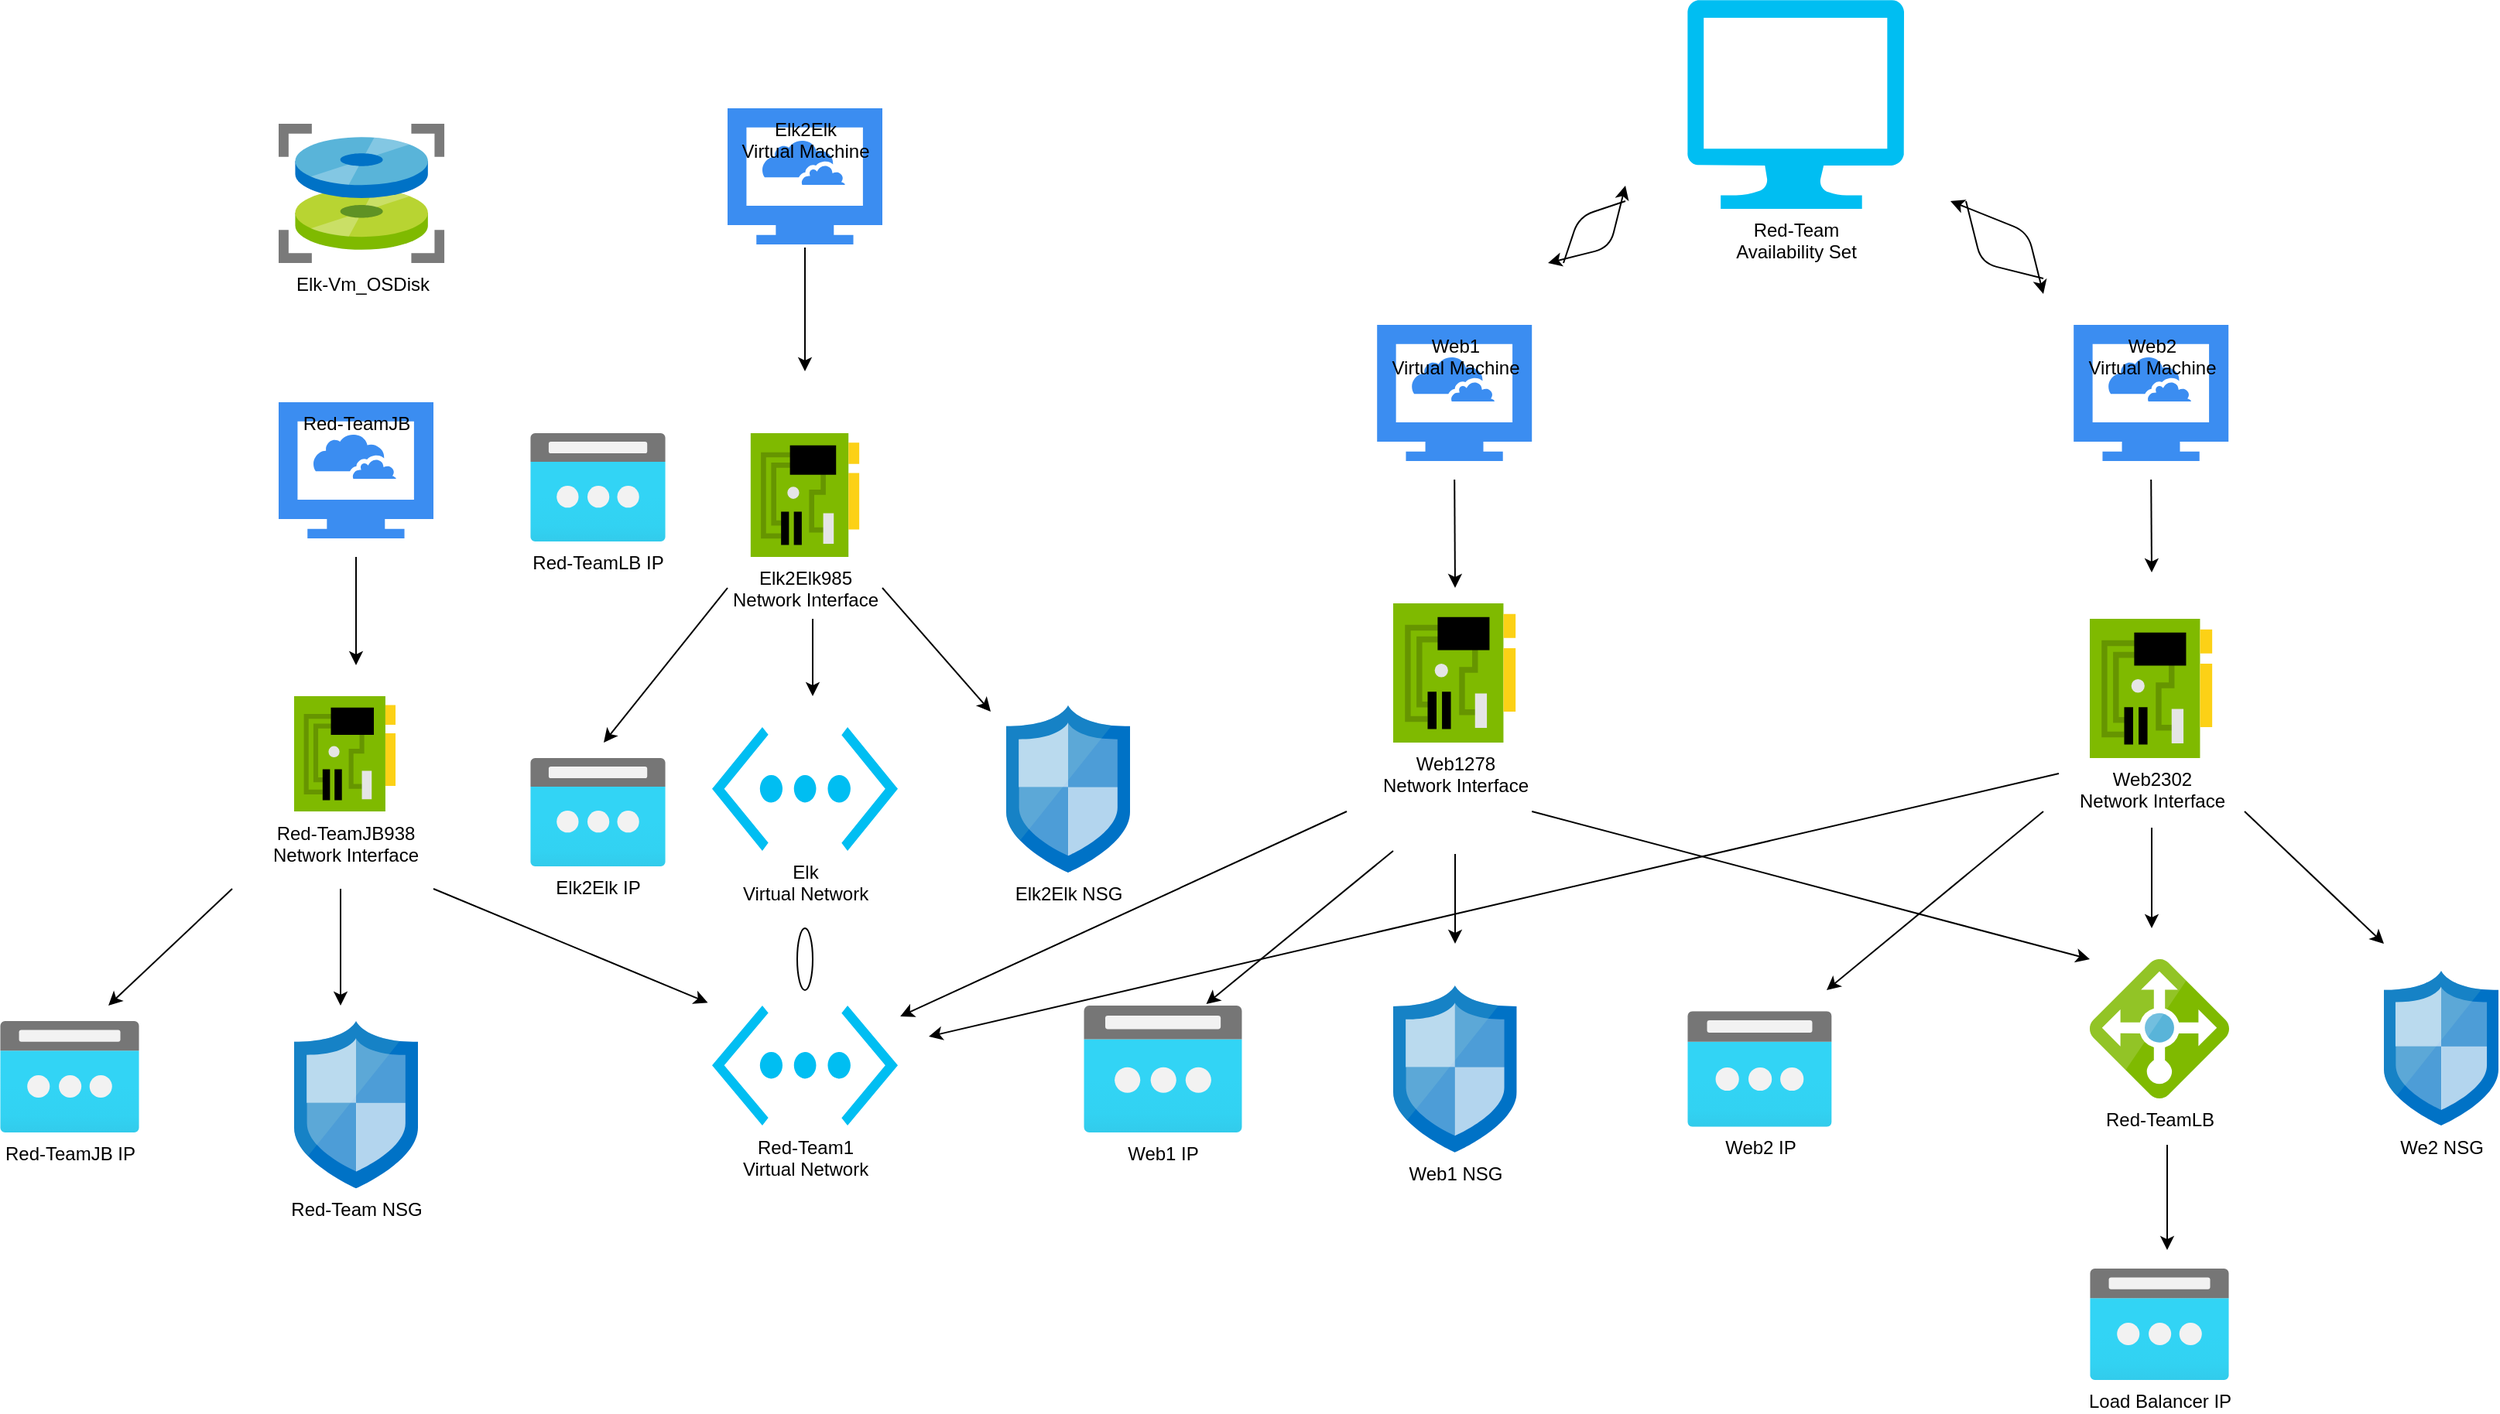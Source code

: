 <mxfile version="15.3.1" type="github">
  <diagram id="KGxWuzbFTWjdb0gWmU8r" name="Page-1">
    <mxGraphModel dx="2580" dy="965" grid="1" gridSize="10" guides="1" tooltips="1" connect="1" arrows="1" fold="1" page="1" pageScale="1" pageWidth="850" pageHeight="1100" math="0" shadow="0">
      <root>
        <mxCell id="0" />
        <mxCell id="1" parent="0" />
        <mxCell id="iFhskDch5UcOdrN_4pPE-9" style="edgeStyle=elbowEdgeStyle;rounded=0;orthogonalLoop=1;jettySize=auto;html=1;" parent="1" edge="1">
          <mxGeometry relative="1" as="geometry">
            <mxPoint x="728" y="350" as="targetPoint" />
            <mxPoint x="728" y="350" as="sourcePoint" />
          </mxGeometry>
        </mxCell>
        <mxCell id="pCGYyLsf4XXR4fSTIn6K-1" value="Elk-Vm_OSDisk" style="sketch=0;aspect=fixed;html=1;points=[];align=center;image;fontSize=12;image=img/lib/mscae/MD_snapshot.svg;" vertex="1" parent="1">
          <mxGeometry x="-280" y="150" width="107.14" height="90" as="geometry" />
        </mxCell>
        <mxCell id="pCGYyLsf4XXR4fSTIn6K-3" value="Red-TeamJB" style="sketch=0;html=1;aspect=fixed;strokeColor=none;shadow=0;align=center;verticalAlign=top;fillColor=#3B8DF1;shape=mxgraph.gcp2.cloud_computer" vertex="1" parent="1">
          <mxGeometry x="-280" y="330" width="100" height="88" as="geometry" />
        </mxCell>
        <mxCell id="pCGYyLsf4XXR4fSTIn6K-4" value="Red-TeamJB938&lt;br&gt;Network Interface" style="sketch=0;aspect=fixed;html=1;points=[];align=center;image;fontSize=12;image=img/lib/mscae/NetworkInterfaceCard.svg;" vertex="1" parent="1">
          <mxGeometry x="-270" y="520" width="65.57" height="74.51" as="geometry" />
        </mxCell>
        <mxCell id="pCGYyLsf4XXR4fSTIn6K-5" value="" style="endArrow=classic;html=1;" edge="1" parent="1">
          <mxGeometry width="50" height="50" relative="1" as="geometry">
            <mxPoint x="-230" y="430" as="sourcePoint" />
            <mxPoint x="-230" y="500" as="targetPoint" />
          </mxGeometry>
        </mxCell>
        <mxCell id="pCGYyLsf4XXR4fSTIn6K-7" value="" style="endArrow=classic;html=1;" edge="1" parent="1">
          <mxGeometry width="50" height="50" relative="1" as="geometry">
            <mxPoint x="-240" y="644.51" as="sourcePoint" />
            <mxPoint x="-240" y="720" as="targetPoint" />
          </mxGeometry>
        </mxCell>
        <mxCell id="pCGYyLsf4XXR4fSTIn6K-8" value="" style="endArrow=classic;html=1;" edge="1" parent="1">
          <mxGeometry width="50" height="50" relative="1" as="geometry">
            <mxPoint x="-310" y="644.51" as="sourcePoint" />
            <mxPoint x="-390" y="720" as="targetPoint" />
          </mxGeometry>
        </mxCell>
        <mxCell id="pCGYyLsf4XXR4fSTIn6K-9" value="Red-TeamJB IP" style="aspect=fixed;html=1;points=[];align=center;image;fontSize=12;image=img/lib/azure2/networking/Public_IP_Addresses.svg;" vertex="1" parent="1">
          <mxGeometry x="-460" y="730" width="90" height="72" as="geometry" />
        </mxCell>
        <mxCell id="pCGYyLsf4XXR4fSTIn6K-11" value="Red-Team NSG" style="sketch=0;aspect=fixed;html=1;points=[];align=center;image;fontSize=12;image=img/lib/mscae/Network_Security_Groups_Classic.svg;" vertex="1" parent="1">
          <mxGeometry x="-270" y="730" width="80" height="108.11" as="geometry" />
        </mxCell>
        <mxCell id="pCGYyLsf4XXR4fSTIn6K-12" value="Red-Team1&lt;br&gt;Virtual Network" style="verticalLabelPosition=bottom;html=1;verticalAlign=top;align=center;strokeColor=none;fillColor=#00BEF2;shape=mxgraph.azure.virtual_network;pointerEvents=1;" vertex="1" parent="1">
          <mxGeometry y="720" width="120" height="77.5" as="geometry" />
        </mxCell>
        <mxCell id="pCGYyLsf4XXR4fSTIn6K-13" value="" style="endArrow=classic;html=1;entryX=-0.023;entryY=-0.024;entryDx=0;entryDy=0;entryPerimeter=0;" edge="1" parent="1" target="pCGYyLsf4XXR4fSTIn6K-12">
          <mxGeometry width="50" height="50" relative="1" as="geometry">
            <mxPoint x="-180" y="644.51" as="sourcePoint" />
            <mxPoint x="-130" y="594.51" as="targetPoint" />
          </mxGeometry>
        </mxCell>
        <mxCell id="pCGYyLsf4XXR4fSTIn6K-14" value="Elk2Elk IP" style="aspect=fixed;html=1;points=[];align=center;image;fontSize=12;image=img/lib/azure2/networking/Public_IP_Addresses.svg;" vertex="1" parent="1">
          <mxGeometry x="-117.5" y="560" width="87.5" height="70" as="geometry" />
        </mxCell>
        <mxCell id="pCGYyLsf4XXR4fSTIn6K-15" value="Red-TeamLB IP" style="aspect=fixed;html=1;points=[];align=center;image;fontSize=12;image=img/lib/azure2/networking/Public_IP_Addresses.svg;" vertex="1" parent="1">
          <mxGeometry x="-117.5" y="350" width="87.5" height="70" as="geometry" />
        </mxCell>
        <mxCell id="pCGYyLsf4XXR4fSTIn6K-16" value="Elk&lt;br&gt;Virtual Network" style="verticalLabelPosition=bottom;html=1;verticalAlign=top;align=center;strokeColor=none;fillColor=#00BEF2;shape=mxgraph.azure.virtual_network;pointerEvents=1;" vertex="1" parent="1">
          <mxGeometry y="540" width="120" height="80" as="geometry" />
        </mxCell>
        <mxCell id="pCGYyLsf4XXR4fSTIn6K-17" value="" style="ellipse;whiteSpace=wrap;html=1;" vertex="1" parent="1">
          <mxGeometry x="55" y="670" width="10" height="40" as="geometry" />
        </mxCell>
        <mxCell id="pCGYyLsf4XXR4fSTIn6K-18" value="Elk2Elk985&lt;br&gt;Network Interface" style="sketch=0;aspect=fixed;html=1;points=[];align=center;image;fontSize=12;image=img/lib/mscae/NetworkInterfaceCard.svg;" vertex="1" parent="1">
          <mxGeometry x="24.8" y="350" width="70.4" height="80" as="geometry" />
        </mxCell>
        <mxCell id="pCGYyLsf4XXR4fSTIn6K-19" value="" style="endArrow=classic;html=1;" edge="1" parent="1">
          <mxGeometry width="50" height="50" relative="1" as="geometry">
            <mxPoint x="65" y="470" as="sourcePoint" />
            <mxPoint x="65" y="520" as="targetPoint" />
            <Array as="points">
              <mxPoint x="65" y="490" />
            </Array>
          </mxGeometry>
        </mxCell>
        <mxCell id="pCGYyLsf4XXR4fSTIn6K-20" value="Elk2Elk&lt;br&gt;Virtual Machine" style="sketch=0;html=1;aspect=fixed;strokeColor=none;shadow=0;align=center;verticalAlign=top;fillColor=#3B8DF1;shape=mxgraph.gcp2.cloud_computer" vertex="1" parent="1">
          <mxGeometry x="10" y="140" width="100" height="88" as="geometry" />
        </mxCell>
        <mxCell id="pCGYyLsf4XXR4fSTIn6K-22" value="" style="endArrow=classic;html=1;" edge="1" parent="1">
          <mxGeometry width="50" height="50" relative="1" as="geometry">
            <mxPoint x="60" y="230" as="sourcePoint" />
            <mxPoint x="60" y="310" as="targetPoint" />
          </mxGeometry>
        </mxCell>
        <mxCell id="pCGYyLsf4XXR4fSTIn6K-23" value="" style="endArrow=classic;html=1;" edge="1" parent="1">
          <mxGeometry width="50" height="50" relative="1" as="geometry">
            <mxPoint x="10" y="450" as="sourcePoint" />
            <mxPoint x="-70" y="550" as="targetPoint" />
          </mxGeometry>
        </mxCell>
        <mxCell id="pCGYyLsf4XXR4fSTIn6K-24" value="Web2 IP" style="aspect=fixed;html=1;points=[];align=center;image;fontSize=12;image=img/lib/azure2/networking/Public_IP_Addresses.svg;" vertex="1" parent="1">
          <mxGeometry x="630" y="723.63" width="93.44" height="74.75" as="geometry" />
        </mxCell>
        <mxCell id="pCGYyLsf4XXR4fSTIn6K-25" value="Web1 IP" style="aspect=fixed;html=1;points=[];align=center;image;fontSize=12;image=img/lib/azure2/networking/Public_IP_Addresses.svg;" vertex="1" parent="1">
          <mxGeometry x="240" y="720" width="102.5" height="82" as="geometry" />
        </mxCell>
        <mxCell id="pCGYyLsf4XXR4fSTIn6K-26" value="Elk2Elk NSG" style="sketch=0;aspect=fixed;html=1;points=[];align=center;image;fontSize=12;image=img/lib/mscae/Network_Security_Groups_Classic.svg;" vertex="1" parent="1">
          <mxGeometry x="190" y="525.94" width="80" height="108.11" as="geometry" />
        </mxCell>
        <mxCell id="pCGYyLsf4XXR4fSTIn6K-27" value="" style="endArrow=classic;html=1;" edge="1" parent="1">
          <mxGeometry width="50" height="50" relative="1" as="geometry">
            <mxPoint x="110" y="450" as="sourcePoint" />
            <mxPoint x="180" y="530" as="targetPoint" />
          </mxGeometry>
        </mxCell>
        <mxCell id="pCGYyLsf4XXR4fSTIn6K-28" value="Web1 NSG" style="sketch=0;aspect=fixed;html=1;points=[];align=center;image;fontSize=12;image=img/lib/mscae/Network_Security_Groups_Classic.svg;" vertex="1" parent="1">
          <mxGeometry x="440" y="707.06" width="79.84" height="107.88" as="geometry" />
        </mxCell>
        <mxCell id="pCGYyLsf4XXR4fSTIn6K-29" value="Web1278&lt;br&gt;Network Interface" style="sketch=0;aspect=fixed;html=1;points=[];align=center;image;fontSize=12;image=img/lib/mscae/NetworkInterfaceCard.svg;" vertex="1" parent="1">
          <mxGeometry x="440" y="460" width="79.2" height="90" as="geometry" />
        </mxCell>
        <mxCell id="pCGYyLsf4XXR4fSTIn6K-30" value="" style="endArrow=classic;html=1;entryX=1.013;entryY=0.09;entryDx=0;entryDy=0;entryPerimeter=0;" edge="1" parent="1" target="pCGYyLsf4XXR4fSTIn6K-12">
          <mxGeometry width="50" height="50" relative="1" as="geometry">
            <mxPoint x="410" y="594.51" as="sourcePoint" />
            <mxPoint x="460" y="544.51" as="targetPoint" />
          </mxGeometry>
        </mxCell>
        <mxCell id="pCGYyLsf4XXR4fSTIn6K-31" value="" style="endArrow=classic;html=1;entryX=0.773;entryY=-0.012;entryDx=0;entryDy=0;entryPerimeter=0;" edge="1" parent="1" target="pCGYyLsf4XXR4fSTIn6K-25">
          <mxGeometry width="50" height="50" relative="1" as="geometry">
            <mxPoint x="440" y="620" as="sourcePoint" />
            <mxPoint x="490" y="570" as="targetPoint" />
          </mxGeometry>
        </mxCell>
        <mxCell id="pCGYyLsf4XXR4fSTIn6K-32" value="" style="endArrow=classic;html=1;" edge="1" parent="1">
          <mxGeometry width="50" height="50" relative="1" as="geometry">
            <mxPoint x="480" y="622" as="sourcePoint" />
            <mxPoint x="480" y="680" as="targetPoint" />
          </mxGeometry>
        </mxCell>
        <mxCell id="pCGYyLsf4XXR4fSTIn6K-33" value="Web1&lt;br&gt;Virtual Machine" style="sketch=0;html=1;aspect=fixed;strokeColor=none;shadow=0;align=center;verticalAlign=top;fillColor=#3B8DF1;shape=mxgraph.gcp2.cloud_computer" vertex="1" parent="1">
          <mxGeometry x="429.6" y="280" width="100" height="88" as="geometry" />
        </mxCell>
        <mxCell id="pCGYyLsf4XXR4fSTIn6K-34" value="" style="endArrow=classic;html=1;" edge="1" parent="1">
          <mxGeometry width="50" height="50" relative="1" as="geometry">
            <mxPoint x="479.6" y="380" as="sourcePoint" />
            <mxPoint x="480" y="450" as="targetPoint" />
          </mxGeometry>
        </mxCell>
        <mxCell id="pCGYyLsf4XXR4fSTIn6K-35" value="Web2&lt;br&gt;Virtual Machine" style="sketch=0;html=1;aspect=fixed;strokeColor=none;shadow=0;align=center;verticalAlign=top;fillColor=#3B8DF1;shape=mxgraph.gcp2.cloud_computer" vertex="1" parent="1">
          <mxGeometry x="879.6" y="280" width="100" height="88" as="geometry" />
        </mxCell>
        <mxCell id="pCGYyLsf4XXR4fSTIn6K-36" value="Red-TeamLB" style="sketch=0;aspect=fixed;html=1;points=[];align=center;image;fontSize=12;image=img/lib/mscae/Load_Balancer_feature.svg;" vertex="1" parent="1">
          <mxGeometry x="890" y="690" width="90" height="90" as="geometry" />
        </mxCell>
        <mxCell id="pCGYyLsf4XXR4fSTIn6K-37" value="" style="endArrow=classic;html=1;entryX=0;entryY=0;entryDx=0;entryDy=0;entryPerimeter=0;" edge="1" parent="1" target="pCGYyLsf4XXR4fSTIn6K-36">
          <mxGeometry width="50" height="50" relative="1" as="geometry">
            <mxPoint x="529.6" y="594.51" as="sourcePoint" />
            <mxPoint x="579.6" y="544.51" as="targetPoint" />
          </mxGeometry>
        </mxCell>
        <mxCell id="pCGYyLsf4XXR4fSTIn6K-39" value="Load Balancer IP" style="aspect=fixed;html=1;points=[];align=center;image;fontSize=12;image=img/lib/azure2/networking/Public_IP_Addresses.svg;" vertex="1" parent="1">
          <mxGeometry x="890" y="890" width="90" height="72" as="geometry" />
        </mxCell>
        <mxCell id="pCGYyLsf4XXR4fSTIn6K-40" value="" style="endArrow=classic;html=1;" edge="1" parent="1">
          <mxGeometry width="50" height="50" relative="1" as="geometry">
            <mxPoint x="940" y="810" as="sourcePoint" />
            <mxPoint x="940" y="878" as="targetPoint" />
          </mxGeometry>
        </mxCell>
        <mxCell id="pCGYyLsf4XXR4fSTIn6K-41" value="Web2302&lt;br&gt;Network Interface" style="sketch=0;aspect=fixed;html=1;points=[];align=center;image;fontSize=12;image=img/lib/mscae/NetworkInterfaceCard.svg;" vertex="1" parent="1">
          <mxGeometry x="890" y="470" width="79.2" height="90" as="geometry" />
        </mxCell>
        <mxCell id="pCGYyLsf4XXR4fSTIn6K-42" value="" style="endArrow=classic;html=1;" edge="1" parent="1">
          <mxGeometry width="50" height="50" relative="1" as="geometry">
            <mxPoint x="930" y="605" as="sourcePoint" />
            <mxPoint x="930" y="670" as="targetPoint" />
          </mxGeometry>
        </mxCell>
        <mxCell id="pCGYyLsf4XXR4fSTIn6K-43" value="" style="endArrow=classic;html=1;" edge="1" parent="1">
          <mxGeometry width="50" height="50" relative="1" as="geometry">
            <mxPoint x="860" y="594.51" as="sourcePoint" />
            <mxPoint x="720" y="710" as="targetPoint" />
          </mxGeometry>
        </mxCell>
        <mxCell id="pCGYyLsf4XXR4fSTIn6K-44" value="We2 NSG" style="sketch=0;aspect=fixed;html=1;points=[];align=center;image;fontSize=12;image=img/lib/mscae/Network_Security_Groups_Classic.svg;" vertex="1" parent="1">
          <mxGeometry x="1080" y="697.5" width="74" height="100" as="geometry" />
        </mxCell>
        <mxCell id="pCGYyLsf4XXR4fSTIn6K-46" value="" style="endArrow=classic;html=1;" edge="1" parent="1">
          <mxGeometry width="50" height="50" relative="1" as="geometry">
            <mxPoint x="990" y="594.51" as="sourcePoint" />
            <mxPoint x="1080" y="680" as="targetPoint" />
          </mxGeometry>
        </mxCell>
        <mxCell id="pCGYyLsf4XXR4fSTIn6K-48" value="" style="endArrow=classic;html=1;" edge="1" parent="1">
          <mxGeometry width="50" height="50" relative="1" as="geometry">
            <mxPoint x="929.6" y="380" as="sourcePoint" />
            <mxPoint x="930" y="440" as="targetPoint" />
          </mxGeometry>
        </mxCell>
        <mxCell id="pCGYyLsf4XXR4fSTIn6K-49" value="" style="endArrow=classic;html=1;" edge="1" parent="1">
          <mxGeometry width="50" height="50" relative="1" as="geometry">
            <mxPoint x="870" y="570" as="sourcePoint" />
            <mxPoint x="140" y="740" as="targetPoint" />
          </mxGeometry>
        </mxCell>
        <mxCell id="pCGYyLsf4XXR4fSTIn6K-50" value="Red-Team&lt;br&gt;Availability Set" style="verticalLabelPosition=bottom;html=1;verticalAlign=top;align=center;strokeColor=none;fillColor=#00BEF2;shape=mxgraph.azure.computer;pointerEvents=1;" vertex="1" parent="1">
          <mxGeometry x="630" y="70" width="140" height="135" as="geometry" />
        </mxCell>
        <mxCell id="pCGYyLsf4XXR4fSTIn6K-67" value="" style="endArrow=classic;startArrow=classic;html=1;" edge="1" parent="1">
          <mxGeometry width="50" height="50" relative="1" as="geometry">
            <mxPoint x="800" y="200" as="sourcePoint" />
            <mxPoint x="860" y="260" as="targetPoint" />
            <Array as="points">
              <mxPoint x="850" y="220" />
            </Array>
          </mxGeometry>
        </mxCell>
        <mxCell id="pCGYyLsf4XXR4fSTIn6K-68" value="" style="endArrow=none;html=1;" edge="1" parent="1">
          <mxGeometry width="50" height="50" relative="1" as="geometry">
            <mxPoint x="860" y="250" as="sourcePoint" />
            <mxPoint x="810" y="200" as="targetPoint" />
            <Array as="points">
              <mxPoint x="820" y="240" />
            </Array>
          </mxGeometry>
        </mxCell>
        <mxCell id="pCGYyLsf4XXR4fSTIn6K-69" value="" style="endArrow=classic;startArrow=classic;html=1;" edge="1" parent="1">
          <mxGeometry width="50" height="50" relative="1" as="geometry">
            <mxPoint x="540" y="240" as="sourcePoint" />
            <mxPoint x="590" y="190" as="targetPoint" />
            <Array as="points">
              <mxPoint x="580" y="230" />
            </Array>
          </mxGeometry>
        </mxCell>
        <mxCell id="pCGYyLsf4XXR4fSTIn6K-70" value="" style="endArrow=none;html=1;" edge="1" parent="1">
          <mxGeometry width="50" height="50" relative="1" as="geometry">
            <mxPoint x="550" y="240" as="sourcePoint" />
            <mxPoint x="590" y="200" as="targetPoint" />
            <Array as="points">
              <mxPoint x="560" y="210" />
            </Array>
          </mxGeometry>
        </mxCell>
      </root>
    </mxGraphModel>
  </diagram>
</mxfile>
